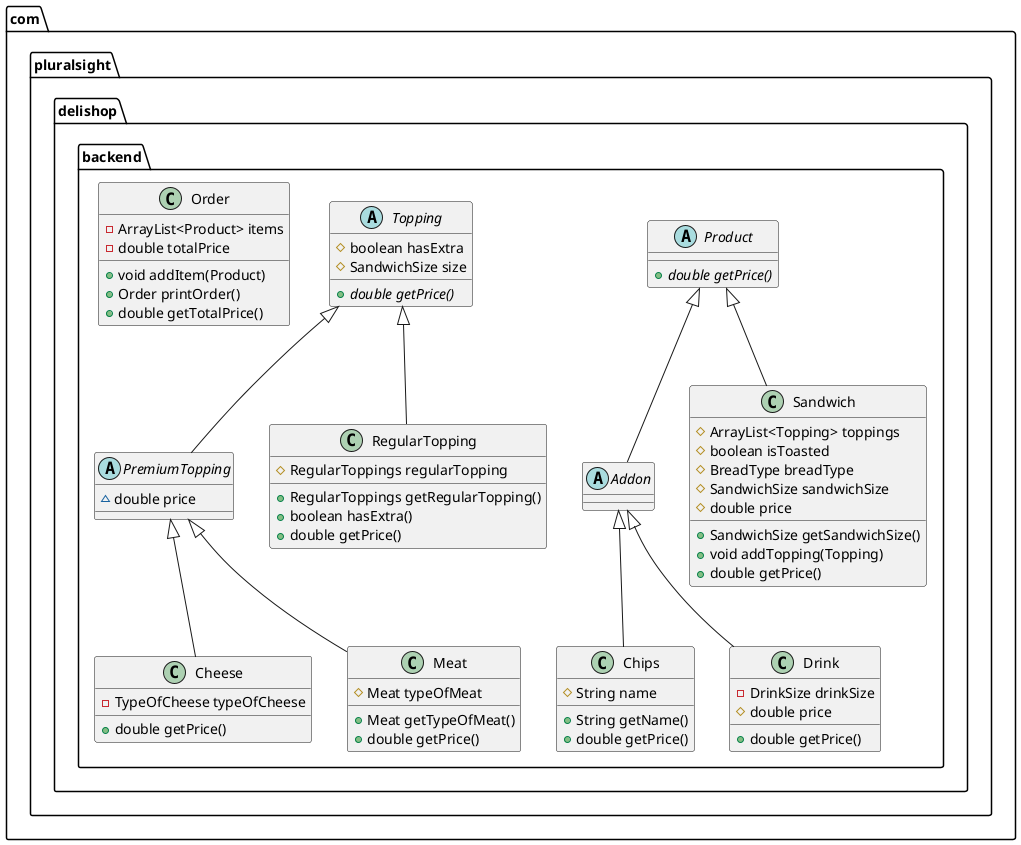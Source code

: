 @startuml
abstract class com.pluralsight.delishop.backend.PremiumTopping {
~ double price
}

abstract class com.pluralsight.delishop.backend.Addon {
}
class com.pluralsight.delishop.backend.Sandwich {
# ArrayList<Topping> toppings
# boolean isToasted
# BreadType breadType
# SandwichSize sandwichSize
# double price
+ SandwichSize getSandwichSize()
+ void addTopping(Topping)
+ double getPrice()
}


abstract class com.pluralsight.delishop.backend.Product {
+ {abstract}double getPrice()
}

class com.pluralsight.delishop.backend.Cheese {
- TypeOfCheese typeOfCheese
+ double getPrice()
}


class com.pluralsight.delishop.backend.Chips {
# String name
+ String getName()
+ double getPrice()
}


class com.pluralsight.delishop.backend.Drink {
- DrinkSize drinkSize
# double price
+ double getPrice()
}


class com.pluralsight.delishop.backend.RegularTopping {
# RegularToppings regularTopping
+ RegularToppings getRegularTopping()
+ boolean hasExtra()
+ double getPrice()
}


class com.pluralsight.delishop.backend.Meat {
# Meat typeOfMeat
+ Meat getTypeOfMeat()
+ double getPrice()
}


abstract class com.pluralsight.delishop.backend.Topping {
# boolean hasExtra
# SandwichSize size
+ {abstract}double getPrice()
}


class com.pluralsight.delishop.backend.Order {
- ArrayList<Product> items
- double totalPrice
+ void addItem(Product)
+ Order printOrder()
+ double getTotalPrice()
}




com.pluralsight.delishop.backend.Topping <|-- com.pluralsight.delishop.backend.PremiumTopping
com.pluralsight.delishop.backend.Product <|-- com.pluralsight.delishop.backend.Addon
com.pluralsight.delishop.backend.Product <|-- com.pluralsight.delishop.backend.Sandwich
com.pluralsight.delishop.backend.PremiumTopping <|-- com.pluralsight.delishop.backend.Cheese
com.pluralsight.delishop.backend.Addon <|-- com.pluralsight.delishop.backend.Chips
com.pluralsight.delishop.backend.Addon <|-- com.pluralsight.delishop.backend.Drink
com.pluralsight.delishop.backend.Topping <|-- com.pluralsight.delishop.backend.RegularTopping
com.pluralsight.delishop.backend.PremiumTopping <|-- com.pluralsight.delishop.backend.Meat
@enduml